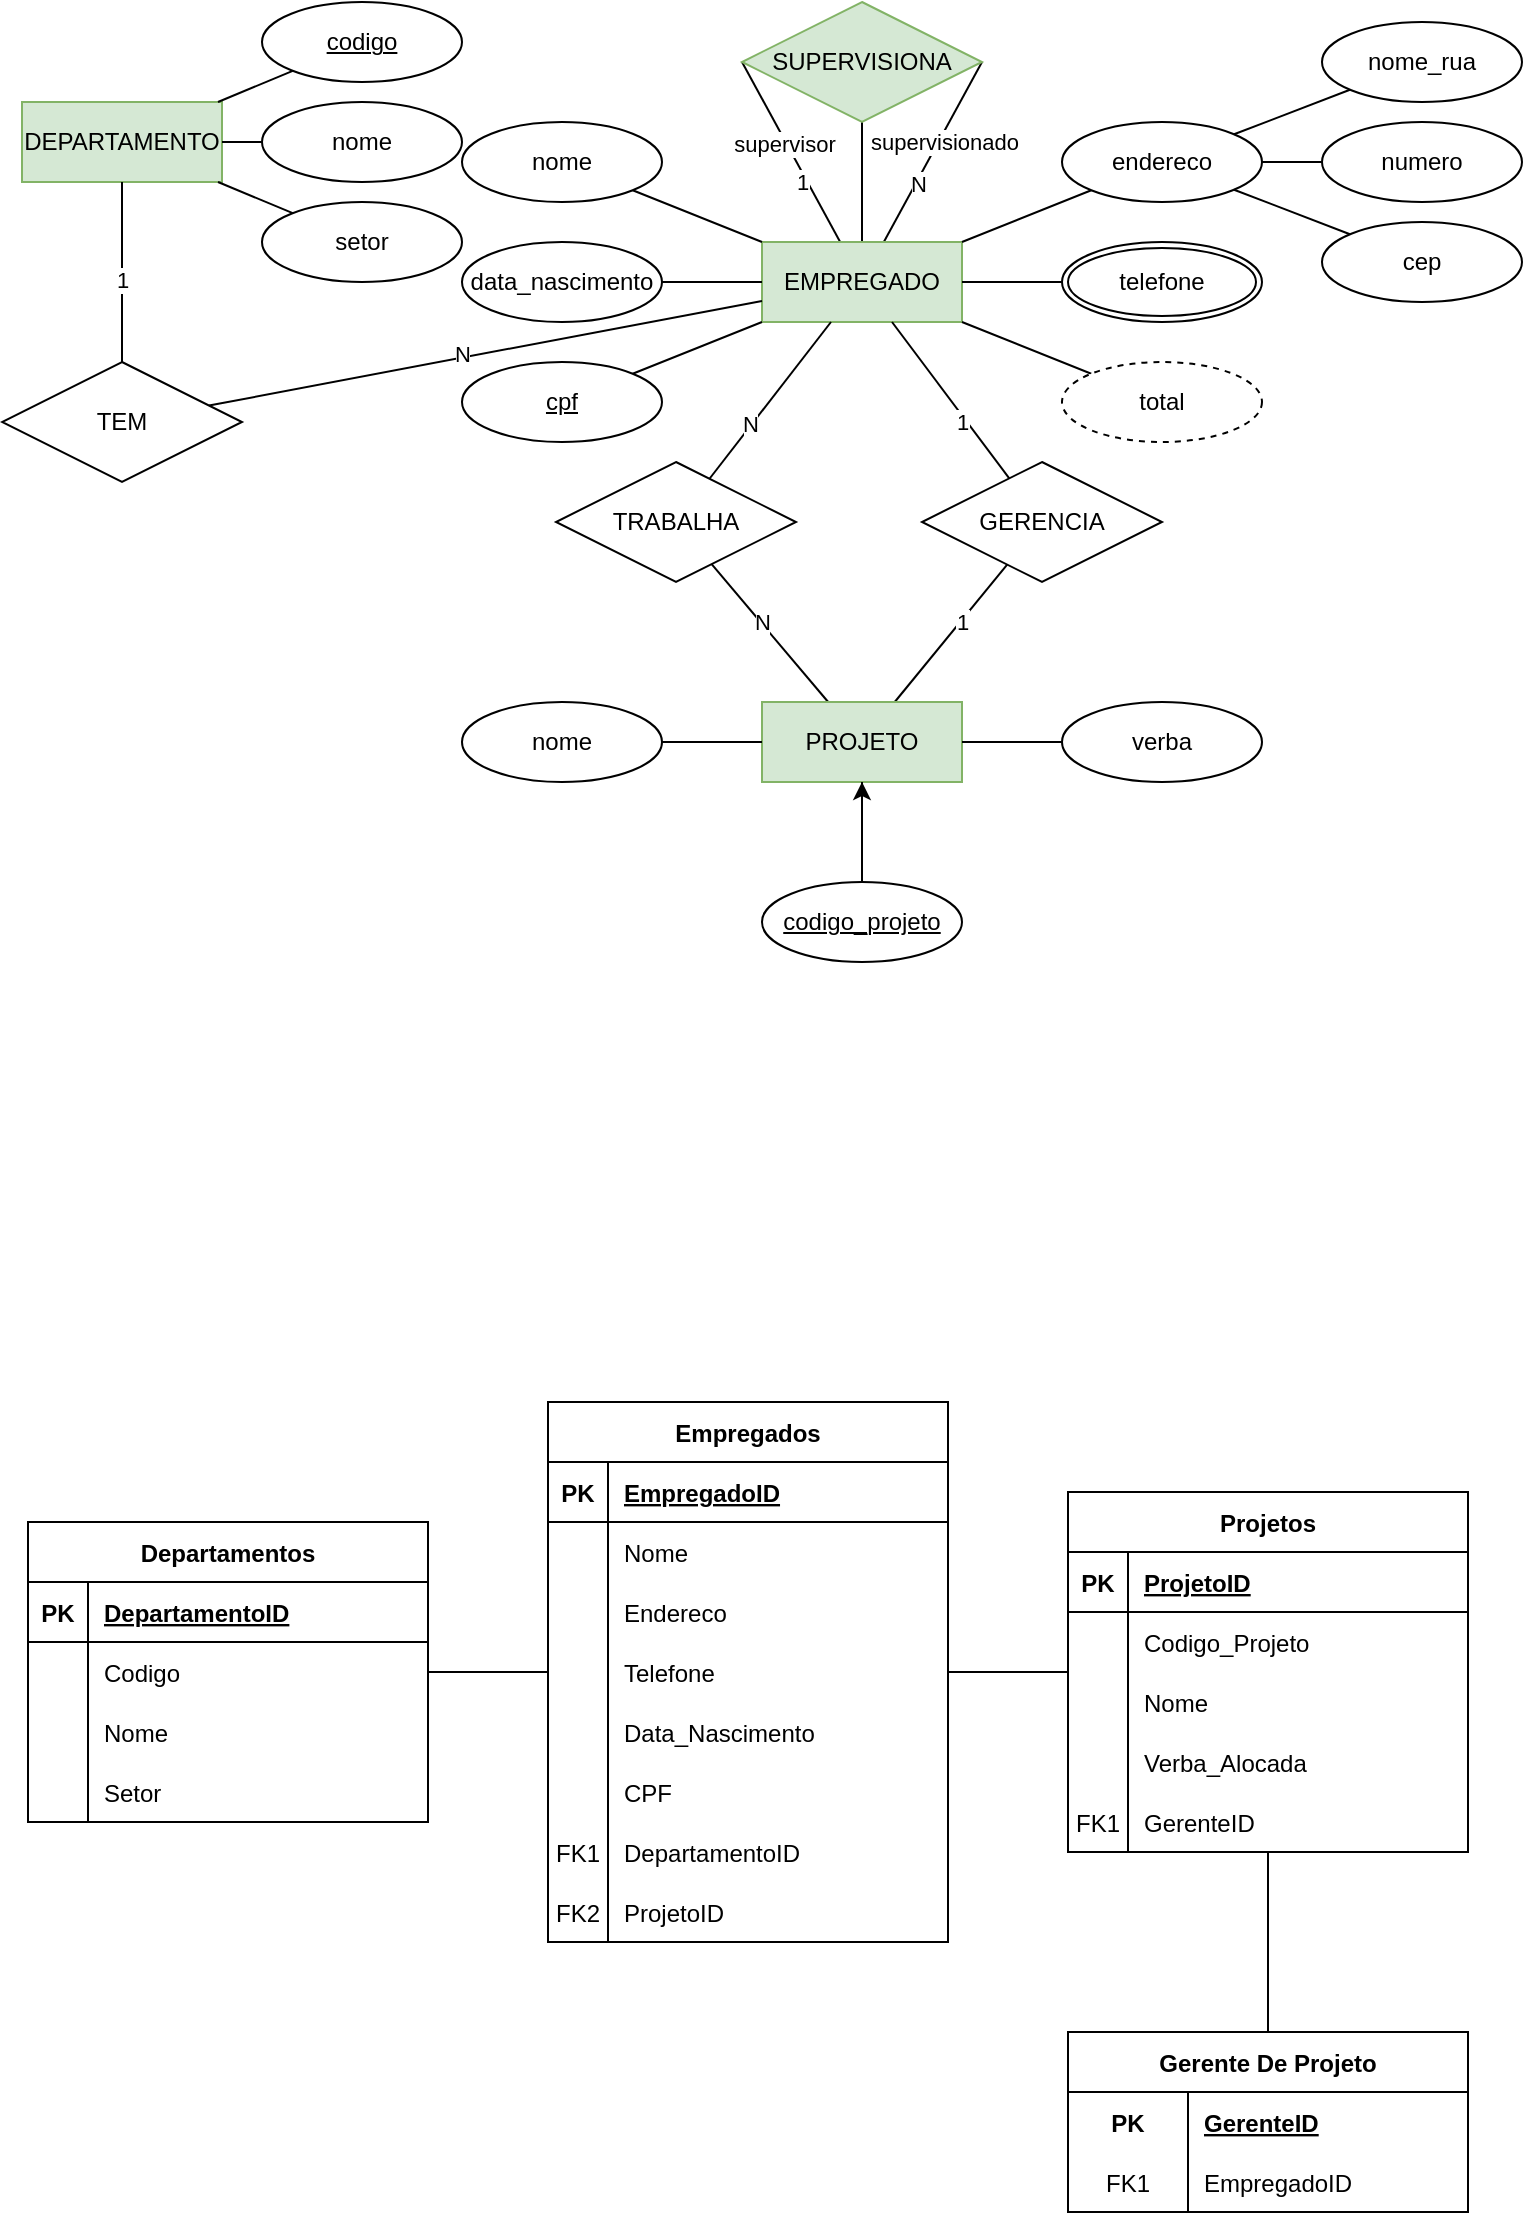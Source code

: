 <mxfile version="20.8.20" type="github">
  <diagram name="Página-1" id="n-FAaKJV36Woej5UMiAB">
    <mxGraphModel dx="2220" dy="758" grid="1" gridSize="10" guides="1" tooltips="1" connect="1" arrows="1" fold="1" page="1" pageScale="1" pageWidth="827" pageHeight="1169" math="0" shadow="0">
      <root>
        <mxCell id="0" />
        <mxCell id="1" parent="0" />
        <mxCell id="2LNgUr5yJm29Q_zIvUYa-1" style="edgeStyle=orthogonalEdgeStyle;rounded=0;orthogonalLoop=1;jettySize=auto;html=1;strokeColor=default;endArrow=none;endFill=0;" parent="1" source="2LNgUr5yJm29Q_zIvUYa-2" target="2LNgUr5yJm29Q_zIvUYa-41" edge="1">
          <mxGeometry relative="1" as="geometry" />
        </mxCell>
        <mxCell id="2LNgUr5yJm29Q_zIvUYa-2" value="Empregados" style="shape=table;startSize=30;container=1;collapsible=1;childLayout=tableLayout;fixedRows=1;rowLines=0;fontStyle=1;align=center;resizeLast=1;" parent="1" vertex="1">
          <mxGeometry x="-520" y="730" width="200" height="270" as="geometry" />
        </mxCell>
        <mxCell id="2LNgUr5yJm29Q_zIvUYa-3" value="" style="shape=tableRow;horizontal=0;startSize=0;swimlaneHead=0;swimlaneBody=0;fillColor=none;collapsible=0;dropTarget=0;points=[[0,0.5],[1,0.5]];portConstraint=eastwest;top=0;left=0;right=0;bottom=1;" parent="2LNgUr5yJm29Q_zIvUYa-2" vertex="1">
          <mxGeometry y="30" width="200" height="30" as="geometry" />
        </mxCell>
        <mxCell id="2LNgUr5yJm29Q_zIvUYa-4" value="PK" style="shape=partialRectangle;connectable=0;fillColor=none;top=0;left=0;bottom=0;right=0;fontStyle=1;overflow=hidden;" parent="2LNgUr5yJm29Q_zIvUYa-3" vertex="1">
          <mxGeometry width="30" height="30" as="geometry">
            <mxRectangle width="30" height="30" as="alternateBounds" />
          </mxGeometry>
        </mxCell>
        <mxCell id="2LNgUr5yJm29Q_zIvUYa-5" value="EmpregadoID" style="shape=partialRectangle;connectable=0;fillColor=none;top=0;left=0;bottom=0;right=0;align=left;spacingLeft=6;fontStyle=5;overflow=hidden;" parent="2LNgUr5yJm29Q_zIvUYa-3" vertex="1">
          <mxGeometry x="30" width="170" height="30" as="geometry">
            <mxRectangle width="170" height="30" as="alternateBounds" />
          </mxGeometry>
        </mxCell>
        <mxCell id="2LNgUr5yJm29Q_zIvUYa-6" value="" style="shape=tableRow;horizontal=0;startSize=0;swimlaneHead=0;swimlaneBody=0;fillColor=none;collapsible=0;dropTarget=0;points=[[0,0.5],[1,0.5]];portConstraint=eastwest;top=0;left=0;right=0;bottom=0;" parent="2LNgUr5yJm29Q_zIvUYa-2" vertex="1">
          <mxGeometry y="60" width="200" height="30" as="geometry" />
        </mxCell>
        <mxCell id="2LNgUr5yJm29Q_zIvUYa-7" value="" style="shape=partialRectangle;connectable=0;fillColor=none;top=0;left=0;bottom=0;right=0;editable=1;overflow=hidden;" parent="2LNgUr5yJm29Q_zIvUYa-6" vertex="1">
          <mxGeometry width="30" height="30" as="geometry">
            <mxRectangle width="30" height="30" as="alternateBounds" />
          </mxGeometry>
        </mxCell>
        <mxCell id="2LNgUr5yJm29Q_zIvUYa-8" value="Nome" style="shape=partialRectangle;connectable=0;fillColor=none;top=0;left=0;bottom=0;right=0;align=left;spacingLeft=6;overflow=hidden;" parent="2LNgUr5yJm29Q_zIvUYa-6" vertex="1">
          <mxGeometry x="30" width="170" height="30" as="geometry">
            <mxRectangle width="170" height="30" as="alternateBounds" />
          </mxGeometry>
        </mxCell>
        <mxCell id="2LNgUr5yJm29Q_zIvUYa-9" value="" style="shape=tableRow;horizontal=0;startSize=0;swimlaneHead=0;swimlaneBody=0;fillColor=none;collapsible=0;dropTarget=0;points=[[0,0.5],[1,0.5]];portConstraint=eastwest;top=0;left=0;right=0;bottom=0;" parent="2LNgUr5yJm29Q_zIvUYa-2" vertex="1">
          <mxGeometry y="90" width="200" height="30" as="geometry" />
        </mxCell>
        <mxCell id="2LNgUr5yJm29Q_zIvUYa-10" value="" style="shape=partialRectangle;connectable=0;fillColor=none;top=0;left=0;bottom=0;right=0;editable=1;overflow=hidden;" parent="2LNgUr5yJm29Q_zIvUYa-9" vertex="1">
          <mxGeometry width="30" height="30" as="geometry">
            <mxRectangle width="30" height="30" as="alternateBounds" />
          </mxGeometry>
        </mxCell>
        <mxCell id="2LNgUr5yJm29Q_zIvUYa-11" value="Endereco" style="shape=partialRectangle;connectable=0;fillColor=none;top=0;left=0;bottom=0;right=0;align=left;spacingLeft=6;overflow=hidden;" parent="2LNgUr5yJm29Q_zIvUYa-9" vertex="1">
          <mxGeometry x="30" width="170" height="30" as="geometry">
            <mxRectangle width="170" height="30" as="alternateBounds" />
          </mxGeometry>
        </mxCell>
        <mxCell id="2LNgUr5yJm29Q_zIvUYa-12" value="" style="shape=tableRow;horizontal=0;startSize=0;swimlaneHead=0;swimlaneBody=0;fillColor=none;collapsible=0;dropTarget=0;points=[[0,0.5],[1,0.5]];portConstraint=eastwest;top=0;left=0;right=0;bottom=0;" parent="2LNgUr5yJm29Q_zIvUYa-2" vertex="1">
          <mxGeometry y="120" width="200" height="30" as="geometry" />
        </mxCell>
        <mxCell id="2LNgUr5yJm29Q_zIvUYa-13" value="" style="shape=partialRectangle;connectable=0;fillColor=none;top=0;left=0;bottom=0;right=0;editable=1;overflow=hidden;" parent="2LNgUr5yJm29Q_zIvUYa-12" vertex="1">
          <mxGeometry width="30" height="30" as="geometry">
            <mxRectangle width="30" height="30" as="alternateBounds" />
          </mxGeometry>
        </mxCell>
        <mxCell id="2LNgUr5yJm29Q_zIvUYa-14" value="Telefone" style="shape=partialRectangle;connectable=0;fillColor=none;top=0;left=0;bottom=0;right=0;align=left;spacingLeft=6;overflow=hidden;" parent="2LNgUr5yJm29Q_zIvUYa-12" vertex="1">
          <mxGeometry x="30" width="170" height="30" as="geometry">
            <mxRectangle width="170" height="30" as="alternateBounds" />
          </mxGeometry>
        </mxCell>
        <mxCell id="2LNgUr5yJm29Q_zIvUYa-15" value="" style="shape=tableRow;horizontal=0;startSize=0;swimlaneHead=0;swimlaneBody=0;fillColor=none;collapsible=0;dropTarget=0;points=[[0,0.5],[1,0.5]];portConstraint=eastwest;top=0;left=0;right=0;bottom=0;" parent="2LNgUr5yJm29Q_zIvUYa-2" vertex="1">
          <mxGeometry y="150" width="200" height="30" as="geometry" />
        </mxCell>
        <mxCell id="2LNgUr5yJm29Q_zIvUYa-16" value="" style="shape=partialRectangle;connectable=0;fillColor=none;top=0;left=0;bottom=0;right=0;editable=1;overflow=hidden;" parent="2LNgUr5yJm29Q_zIvUYa-15" vertex="1">
          <mxGeometry width="30" height="30" as="geometry">
            <mxRectangle width="30" height="30" as="alternateBounds" />
          </mxGeometry>
        </mxCell>
        <mxCell id="2LNgUr5yJm29Q_zIvUYa-17" value="Data_Nascimento" style="shape=partialRectangle;connectable=0;fillColor=none;top=0;left=0;bottom=0;right=0;align=left;spacingLeft=6;overflow=hidden;" parent="2LNgUr5yJm29Q_zIvUYa-15" vertex="1">
          <mxGeometry x="30" width="170" height="30" as="geometry">
            <mxRectangle width="170" height="30" as="alternateBounds" />
          </mxGeometry>
        </mxCell>
        <mxCell id="2LNgUr5yJm29Q_zIvUYa-18" value="" style="shape=tableRow;horizontal=0;startSize=0;swimlaneHead=0;swimlaneBody=0;fillColor=none;collapsible=0;dropTarget=0;points=[[0,0.5],[1,0.5]];portConstraint=eastwest;top=0;left=0;right=0;bottom=0;" parent="2LNgUr5yJm29Q_zIvUYa-2" vertex="1">
          <mxGeometry y="180" width="200" height="30" as="geometry" />
        </mxCell>
        <mxCell id="2LNgUr5yJm29Q_zIvUYa-19" value="" style="shape=partialRectangle;connectable=0;fillColor=none;top=0;left=0;bottom=0;right=0;editable=1;overflow=hidden;" parent="2LNgUr5yJm29Q_zIvUYa-18" vertex="1">
          <mxGeometry width="30" height="30" as="geometry">
            <mxRectangle width="30" height="30" as="alternateBounds" />
          </mxGeometry>
        </mxCell>
        <mxCell id="2LNgUr5yJm29Q_zIvUYa-20" value="CPF" style="shape=partialRectangle;connectable=0;fillColor=none;top=0;left=0;bottom=0;right=0;align=left;spacingLeft=6;overflow=hidden;" parent="2LNgUr5yJm29Q_zIvUYa-18" vertex="1">
          <mxGeometry x="30" width="170" height="30" as="geometry">
            <mxRectangle width="170" height="30" as="alternateBounds" />
          </mxGeometry>
        </mxCell>
        <mxCell id="2LNgUr5yJm29Q_zIvUYa-21" value="" style="shape=tableRow;horizontal=0;startSize=0;swimlaneHead=0;swimlaneBody=0;fillColor=none;collapsible=0;dropTarget=0;points=[[0,0.5],[1,0.5]];portConstraint=eastwest;top=0;left=0;right=0;bottom=0;" parent="2LNgUr5yJm29Q_zIvUYa-2" vertex="1">
          <mxGeometry y="210" width="200" height="30" as="geometry" />
        </mxCell>
        <mxCell id="2LNgUr5yJm29Q_zIvUYa-22" value="FK1" style="shape=partialRectangle;connectable=0;fillColor=none;top=0;left=0;bottom=0;right=0;fontStyle=0;overflow=hidden;" parent="2LNgUr5yJm29Q_zIvUYa-21" vertex="1">
          <mxGeometry width="30" height="30" as="geometry">
            <mxRectangle width="30" height="30" as="alternateBounds" />
          </mxGeometry>
        </mxCell>
        <mxCell id="2LNgUr5yJm29Q_zIvUYa-23" value="DepartamentoID" style="shape=partialRectangle;connectable=0;fillColor=none;top=0;left=0;bottom=0;right=0;align=left;spacingLeft=6;fontStyle=0;overflow=hidden;" parent="2LNgUr5yJm29Q_zIvUYa-21" vertex="1">
          <mxGeometry x="30" width="170" height="30" as="geometry">
            <mxRectangle width="170" height="30" as="alternateBounds" />
          </mxGeometry>
        </mxCell>
        <mxCell id="2LNgUr5yJm29Q_zIvUYa-24" value="" style="shape=tableRow;horizontal=0;startSize=0;swimlaneHead=0;swimlaneBody=0;fillColor=none;collapsible=0;dropTarget=0;points=[[0,0.5],[1,0.5]];portConstraint=eastwest;top=0;left=0;right=0;bottom=0;" parent="2LNgUr5yJm29Q_zIvUYa-2" vertex="1">
          <mxGeometry y="240" width="200" height="30" as="geometry" />
        </mxCell>
        <mxCell id="2LNgUr5yJm29Q_zIvUYa-25" value="FK2" style="shape=partialRectangle;connectable=0;fillColor=none;top=0;left=0;bottom=0;right=0;fontStyle=0;overflow=hidden;" parent="2LNgUr5yJm29Q_zIvUYa-24" vertex="1">
          <mxGeometry width="30" height="30" as="geometry">
            <mxRectangle width="30" height="30" as="alternateBounds" />
          </mxGeometry>
        </mxCell>
        <mxCell id="2LNgUr5yJm29Q_zIvUYa-26" value="ProjetoID" style="shape=partialRectangle;connectable=0;fillColor=none;top=0;left=0;bottom=0;right=0;align=left;spacingLeft=6;fontStyle=0;overflow=hidden;" parent="2LNgUr5yJm29Q_zIvUYa-24" vertex="1">
          <mxGeometry x="30" width="170" height="30" as="geometry">
            <mxRectangle width="170" height="30" as="alternateBounds" />
          </mxGeometry>
        </mxCell>
        <mxCell id="2LNgUr5yJm29Q_zIvUYa-27" style="edgeStyle=orthogonalEdgeStyle;rounded=0;orthogonalLoop=1;jettySize=auto;html=1;strokeColor=default;endArrow=none;endFill=0;" parent="1" source="2LNgUr5yJm29Q_zIvUYa-28" target="2LNgUr5yJm29Q_zIvUYa-2" edge="1">
          <mxGeometry relative="1" as="geometry" />
        </mxCell>
        <mxCell id="2LNgUr5yJm29Q_zIvUYa-28" value="Departamentos" style="shape=table;startSize=30;container=1;collapsible=1;childLayout=tableLayout;fixedRows=1;rowLines=0;fontStyle=1;align=center;resizeLast=1;" parent="1" vertex="1">
          <mxGeometry x="-780" y="790" width="200" height="150" as="geometry" />
        </mxCell>
        <mxCell id="2LNgUr5yJm29Q_zIvUYa-29" value="" style="shape=tableRow;horizontal=0;startSize=0;swimlaneHead=0;swimlaneBody=0;fillColor=none;collapsible=0;dropTarget=0;points=[[0,0.5],[1,0.5]];portConstraint=eastwest;top=0;left=0;right=0;bottom=1;" parent="2LNgUr5yJm29Q_zIvUYa-28" vertex="1">
          <mxGeometry y="30" width="200" height="30" as="geometry" />
        </mxCell>
        <mxCell id="2LNgUr5yJm29Q_zIvUYa-30" value="PK" style="shape=partialRectangle;connectable=0;fillColor=none;top=0;left=0;bottom=0;right=0;fontStyle=1;overflow=hidden;" parent="2LNgUr5yJm29Q_zIvUYa-29" vertex="1">
          <mxGeometry width="30" height="30" as="geometry">
            <mxRectangle width="30" height="30" as="alternateBounds" />
          </mxGeometry>
        </mxCell>
        <mxCell id="2LNgUr5yJm29Q_zIvUYa-31" value="DepartamentoID" style="shape=partialRectangle;connectable=0;fillColor=none;top=0;left=0;bottom=0;right=0;align=left;spacingLeft=6;fontStyle=5;overflow=hidden;" parent="2LNgUr5yJm29Q_zIvUYa-29" vertex="1">
          <mxGeometry x="30" width="170" height="30" as="geometry">
            <mxRectangle width="170" height="30" as="alternateBounds" />
          </mxGeometry>
        </mxCell>
        <mxCell id="2LNgUr5yJm29Q_zIvUYa-32" value="" style="shape=tableRow;horizontal=0;startSize=0;swimlaneHead=0;swimlaneBody=0;fillColor=none;collapsible=0;dropTarget=0;points=[[0,0.5],[1,0.5]];portConstraint=eastwest;top=0;left=0;right=0;bottom=0;" parent="2LNgUr5yJm29Q_zIvUYa-28" vertex="1">
          <mxGeometry y="60" width="200" height="30" as="geometry" />
        </mxCell>
        <mxCell id="2LNgUr5yJm29Q_zIvUYa-33" value="" style="shape=partialRectangle;connectable=0;fillColor=none;top=0;left=0;bottom=0;right=0;editable=1;overflow=hidden;" parent="2LNgUr5yJm29Q_zIvUYa-32" vertex="1">
          <mxGeometry width="30" height="30" as="geometry">
            <mxRectangle width="30" height="30" as="alternateBounds" />
          </mxGeometry>
        </mxCell>
        <mxCell id="2LNgUr5yJm29Q_zIvUYa-34" value="Codigo" style="shape=partialRectangle;connectable=0;fillColor=none;top=0;left=0;bottom=0;right=0;align=left;spacingLeft=6;overflow=hidden;" parent="2LNgUr5yJm29Q_zIvUYa-32" vertex="1">
          <mxGeometry x="30" width="170" height="30" as="geometry">
            <mxRectangle width="170" height="30" as="alternateBounds" />
          </mxGeometry>
        </mxCell>
        <mxCell id="2LNgUr5yJm29Q_zIvUYa-35" value="" style="shape=tableRow;horizontal=0;startSize=0;swimlaneHead=0;swimlaneBody=0;fillColor=none;collapsible=0;dropTarget=0;points=[[0,0.5],[1,0.5]];portConstraint=eastwest;top=0;left=0;right=0;bottom=0;" parent="2LNgUr5yJm29Q_zIvUYa-28" vertex="1">
          <mxGeometry y="90" width="200" height="30" as="geometry" />
        </mxCell>
        <mxCell id="2LNgUr5yJm29Q_zIvUYa-36" value="" style="shape=partialRectangle;connectable=0;fillColor=none;top=0;left=0;bottom=0;right=0;editable=1;overflow=hidden;" parent="2LNgUr5yJm29Q_zIvUYa-35" vertex="1">
          <mxGeometry width="30" height="30" as="geometry">
            <mxRectangle width="30" height="30" as="alternateBounds" />
          </mxGeometry>
        </mxCell>
        <mxCell id="2LNgUr5yJm29Q_zIvUYa-37" value="Nome" style="shape=partialRectangle;connectable=0;fillColor=none;top=0;left=0;bottom=0;right=0;align=left;spacingLeft=6;overflow=hidden;" parent="2LNgUr5yJm29Q_zIvUYa-35" vertex="1">
          <mxGeometry x="30" width="170" height="30" as="geometry">
            <mxRectangle width="170" height="30" as="alternateBounds" />
          </mxGeometry>
        </mxCell>
        <mxCell id="2LNgUr5yJm29Q_zIvUYa-38" value="" style="shape=tableRow;horizontal=0;startSize=0;swimlaneHead=0;swimlaneBody=0;fillColor=none;collapsible=0;dropTarget=0;points=[[0,0.5],[1,0.5]];portConstraint=eastwest;top=0;left=0;right=0;bottom=0;" parent="2LNgUr5yJm29Q_zIvUYa-28" vertex="1">
          <mxGeometry y="120" width="200" height="30" as="geometry" />
        </mxCell>
        <mxCell id="2LNgUr5yJm29Q_zIvUYa-39" value="" style="shape=partialRectangle;connectable=0;fillColor=none;top=0;left=0;bottom=0;right=0;editable=1;overflow=hidden;" parent="2LNgUr5yJm29Q_zIvUYa-38" vertex="1">
          <mxGeometry width="30" height="30" as="geometry">
            <mxRectangle width="30" height="30" as="alternateBounds" />
          </mxGeometry>
        </mxCell>
        <mxCell id="2LNgUr5yJm29Q_zIvUYa-40" value="Setor" style="shape=partialRectangle;connectable=0;fillColor=none;top=0;left=0;bottom=0;right=0;align=left;spacingLeft=6;overflow=hidden;" parent="2LNgUr5yJm29Q_zIvUYa-38" vertex="1">
          <mxGeometry x="30" width="170" height="30" as="geometry">
            <mxRectangle width="170" height="30" as="alternateBounds" />
          </mxGeometry>
        </mxCell>
        <mxCell id="2LNgUr5yJm29Q_zIvUYa-41" value="Projetos" style="shape=table;startSize=30;container=1;collapsible=1;childLayout=tableLayout;fixedRows=1;rowLines=0;fontStyle=1;align=center;resizeLast=1;" parent="1" vertex="1">
          <mxGeometry x="-260" y="775" width="200" height="180" as="geometry" />
        </mxCell>
        <mxCell id="2LNgUr5yJm29Q_zIvUYa-42" value="" style="shape=tableRow;horizontal=0;startSize=0;swimlaneHead=0;swimlaneBody=0;fillColor=none;collapsible=0;dropTarget=0;points=[[0,0.5],[1,0.5]];portConstraint=eastwest;top=0;left=0;right=0;bottom=1;" parent="2LNgUr5yJm29Q_zIvUYa-41" vertex="1">
          <mxGeometry y="30" width="200" height="30" as="geometry" />
        </mxCell>
        <mxCell id="2LNgUr5yJm29Q_zIvUYa-43" value="PK" style="shape=partialRectangle;connectable=0;fillColor=none;top=0;left=0;bottom=0;right=0;fontStyle=1;overflow=hidden;" parent="2LNgUr5yJm29Q_zIvUYa-42" vertex="1">
          <mxGeometry width="30" height="30" as="geometry">
            <mxRectangle width="30" height="30" as="alternateBounds" />
          </mxGeometry>
        </mxCell>
        <mxCell id="2LNgUr5yJm29Q_zIvUYa-44" value="ProjetoID" style="shape=partialRectangle;connectable=0;fillColor=none;top=0;left=0;bottom=0;right=0;align=left;spacingLeft=6;fontStyle=5;overflow=hidden;" parent="2LNgUr5yJm29Q_zIvUYa-42" vertex="1">
          <mxGeometry x="30" width="170" height="30" as="geometry">
            <mxRectangle width="170" height="30" as="alternateBounds" />
          </mxGeometry>
        </mxCell>
        <mxCell id="2LNgUr5yJm29Q_zIvUYa-45" value="" style="shape=tableRow;horizontal=0;startSize=0;swimlaneHead=0;swimlaneBody=0;fillColor=none;collapsible=0;dropTarget=0;points=[[0,0.5],[1,0.5]];portConstraint=eastwest;top=0;left=0;right=0;bottom=0;" parent="2LNgUr5yJm29Q_zIvUYa-41" vertex="1">
          <mxGeometry y="60" width="200" height="30" as="geometry" />
        </mxCell>
        <mxCell id="2LNgUr5yJm29Q_zIvUYa-46" value="" style="shape=partialRectangle;connectable=0;fillColor=none;top=0;left=0;bottom=0;right=0;editable=1;overflow=hidden;" parent="2LNgUr5yJm29Q_zIvUYa-45" vertex="1">
          <mxGeometry width="30" height="30" as="geometry">
            <mxRectangle width="30" height="30" as="alternateBounds" />
          </mxGeometry>
        </mxCell>
        <mxCell id="2LNgUr5yJm29Q_zIvUYa-47" value="Codigo_Projeto" style="shape=partialRectangle;connectable=0;fillColor=none;top=0;left=0;bottom=0;right=0;align=left;spacingLeft=6;overflow=hidden;" parent="2LNgUr5yJm29Q_zIvUYa-45" vertex="1">
          <mxGeometry x="30" width="170" height="30" as="geometry">
            <mxRectangle width="170" height="30" as="alternateBounds" />
          </mxGeometry>
        </mxCell>
        <mxCell id="2LNgUr5yJm29Q_zIvUYa-48" value="" style="shape=tableRow;horizontal=0;startSize=0;swimlaneHead=0;swimlaneBody=0;fillColor=none;collapsible=0;dropTarget=0;points=[[0,0.5],[1,0.5]];portConstraint=eastwest;top=0;left=0;right=0;bottom=0;" parent="2LNgUr5yJm29Q_zIvUYa-41" vertex="1">
          <mxGeometry y="90" width="200" height="30" as="geometry" />
        </mxCell>
        <mxCell id="2LNgUr5yJm29Q_zIvUYa-49" value="" style="shape=partialRectangle;connectable=0;fillColor=none;top=0;left=0;bottom=0;right=0;editable=1;overflow=hidden;" parent="2LNgUr5yJm29Q_zIvUYa-48" vertex="1">
          <mxGeometry width="30" height="30" as="geometry">
            <mxRectangle width="30" height="30" as="alternateBounds" />
          </mxGeometry>
        </mxCell>
        <mxCell id="2LNgUr5yJm29Q_zIvUYa-50" value="Nome" style="shape=partialRectangle;connectable=0;fillColor=none;top=0;left=0;bottom=0;right=0;align=left;spacingLeft=6;overflow=hidden;" parent="2LNgUr5yJm29Q_zIvUYa-48" vertex="1">
          <mxGeometry x="30" width="170" height="30" as="geometry">
            <mxRectangle width="170" height="30" as="alternateBounds" />
          </mxGeometry>
        </mxCell>
        <mxCell id="2LNgUr5yJm29Q_zIvUYa-51" value="" style="shape=tableRow;horizontal=0;startSize=0;swimlaneHead=0;swimlaneBody=0;fillColor=none;collapsible=0;dropTarget=0;points=[[0,0.5],[1,0.5]];portConstraint=eastwest;top=0;left=0;right=0;bottom=0;" parent="2LNgUr5yJm29Q_zIvUYa-41" vertex="1">
          <mxGeometry y="120" width="200" height="30" as="geometry" />
        </mxCell>
        <mxCell id="2LNgUr5yJm29Q_zIvUYa-52" value="" style="shape=partialRectangle;connectable=0;fillColor=none;top=0;left=0;bottom=0;right=0;editable=1;overflow=hidden;" parent="2LNgUr5yJm29Q_zIvUYa-51" vertex="1">
          <mxGeometry width="30" height="30" as="geometry">
            <mxRectangle width="30" height="30" as="alternateBounds" />
          </mxGeometry>
        </mxCell>
        <mxCell id="2LNgUr5yJm29Q_zIvUYa-53" value="Verba_Alocada" style="shape=partialRectangle;connectable=0;fillColor=none;top=0;left=0;bottom=0;right=0;align=left;spacingLeft=6;overflow=hidden;" parent="2LNgUr5yJm29Q_zIvUYa-51" vertex="1">
          <mxGeometry x="30" width="170" height="30" as="geometry">
            <mxRectangle width="170" height="30" as="alternateBounds" />
          </mxGeometry>
        </mxCell>
        <mxCell id="2LNgUr5yJm29Q_zIvUYa-54" value="" style="shape=tableRow;horizontal=0;startSize=0;swimlaneHead=0;swimlaneBody=0;fillColor=none;collapsible=0;dropTarget=0;points=[[0,0.5],[1,0.5]];portConstraint=eastwest;top=0;left=0;right=0;bottom=0;" parent="2LNgUr5yJm29Q_zIvUYa-41" vertex="1">
          <mxGeometry y="150" width="200" height="30" as="geometry" />
        </mxCell>
        <mxCell id="2LNgUr5yJm29Q_zIvUYa-55" value="FK1" style="shape=partialRectangle;connectable=0;fillColor=none;top=0;left=0;bottom=0;right=0;fontStyle=0;overflow=hidden;" parent="2LNgUr5yJm29Q_zIvUYa-54" vertex="1">
          <mxGeometry width="30" height="30" as="geometry">
            <mxRectangle width="30" height="30" as="alternateBounds" />
          </mxGeometry>
        </mxCell>
        <mxCell id="2LNgUr5yJm29Q_zIvUYa-56" value="GerenteID" style="shape=partialRectangle;connectable=0;fillColor=none;top=0;left=0;bottom=0;right=0;align=left;spacingLeft=6;fontStyle=0;overflow=hidden;" parent="2LNgUr5yJm29Q_zIvUYa-54" vertex="1">
          <mxGeometry x="30" width="170" height="30" as="geometry">
            <mxRectangle width="170" height="30" as="alternateBounds" />
          </mxGeometry>
        </mxCell>
        <mxCell id="2LNgUr5yJm29Q_zIvUYa-57" style="edgeStyle=orthogonalEdgeStyle;rounded=0;orthogonalLoop=1;jettySize=auto;html=1;strokeColor=default;endArrow=none;endFill=0;" parent="1" source="2LNgUr5yJm29Q_zIvUYa-58" target="2LNgUr5yJm29Q_zIvUYa-41" edge="1">
          <mxGeometry relative="1" as="geometry" />
        </mxCell>
        <mxCell id="2LNgUr5yJm29Q_zIvUYa-58" value="Gerente De Projeto" style="shape=table;startSize=30;container=1;collapsible=1;childLayout=tableLayout;fixedRows=1;rowLines=0;fontStyle=1;align=center;resizeLast=1;" parent="1" vertex="1">
          <mxGeometry x="-260" y="1045" width="200" height="90" as="geometry" />
        </mxCell>
        <mxCell id="2LNgUr5yJm29Q_zIvUYa-59" value="" style="shape=tableRow;horizontal=0;startSize=0;swimlaneHead=0;swimlaneBody=0;fillColor=none;collapsible=0;dropTarget=0;points=[[0,0.5],[1,0.5]];portConstraint=eastwest;top=0;left=0;right=0;bottom=0;" parent="2LNgUr5yJm29Q_zIvUYa-58" vertex="1">
          <mxGeometry y="30" width="200" height="30" as="geometry" />
        </mxCell>
        <mxCell id="2LNgUr5yJm29Q_zIvUYa-60" value="PK" style="shape=partialRectangle;connectable=0;fillColor=none;top=0;left=0;bottom=0;right=0;fontStyle=1;overflow=hidden;" parent="2LNgUr5yJm29Q_zIvUYa-59" vertex="1">
          <mxGeometry width="60" height="30" as="geometry">
            <mxRectangle width="60" height="30" as="alternateBounds" />
          </mxGeometry>
        </mxCell>
        <mxCell id="2LNgUr5yJm29Q_zIvUYa-61" value="GerenteID" style="shape=partialRectangle;connectable=0;fillColor=none;top=0;left=0;bottom=0;right=0;align=left;spacingLeft=6;fontStyle=5;overflow=hidden;" parent="2LNgUr5yJm29Q_zIvUYa-59" vertex="1">
          <mxGeometry x="60" width="140" height="30" as="geometry">
            <mxRectangle width="140" height="30" as="alternateBounds" />
          </mxGeometry>
        </mxCell>
        <mxCell id="2LNgUr5yJm29Q_zIvUYa-62" value="" style="shape=tableRow;horizontal=0;startSize=0;swimlaneHead=0;swimlaneBody=0;fillColor=none;collapsible=0;dropTarget=0;points=[[0,0.5],[1,0.5]];portConstraint=eastwest;top=0;left=0;right=0;bottom=0;" parent="2LNgUr5yJm29Q_zIvUYa-58" vertex="1">
          <mxGeometry y="60" width="200" height="30" as="geometry" />
        </mxCell>
        <mxCell id="2LNgUr5yJm29Q_zIvUYa-63" value="FK1" style="shape=partialRectangle;connectable=0;fillColor=none;top=0;left=0;bottom=0;right=0;fontStyle=0;overflow=hidden;" parent="2LNgUr5yJm29Q_zIvUYa-62" vertex="1">
          <mxGeometry width="60" height="30" as="geometry">
            <mxRectangle width="60" height="30" as="alternateBounds" />
          </mxGeometry>
        </mxCell>
        <mxCell id="2LNgUr5yJm29Q_zIvUYa-64" value="EmpregadoID" style="shape=partialRectangle;connectable=0;fillColor=none;top=0;left=0;bottom=0;right=0;align=left;spacingLeft=6;fontStyle=0;overflow=hidden;" parent="2LNgUr5yJm29Q_zIvUYa-62" vertex="1">
          <mxGeometry x="60" width="140" height="30" as="geometry">
            <mxRectangle width="140" height="30" as="alternateBounds" />
          </mxGeometry>
        </mxCell>
        <mxCell id="2LNgUr5yJm29Q_zIvUYa-65" value="DEPARTAMENTO" style="whiteSpace=wrap;html=1;align=center;fillColor=#d5e8d4;strokeColor=#82b366;" parent="1" vertex="1">
          <mxGeometry x="-783" y="80" width="100" height="40" as="geometry" />
        </mxCell>
        <mxCell id="2LNgUr5yJm29Q_zIvUYa-66" style="edgeStyle=none;rounded=0;orthogonalLoop=1;jettySize=auto;html=1;strokeColor=default;endArrow=none;endFill=0;" parent="1" source="2LNgUr5yJm29Q_zIvUYa-67" target="2LNgUr5yJm29Q_zIvUYa-65" edge="1">
          <mxGeometry relative="1" as="geometry" />
        </mxCell>
        <mxCell id="2LNgUr5yJm29Q_zIvUYa-67" value="codigo" style="ellipse;whiteSpace=wrap;html=1;align=center;fontStyle=4;" parent="1" vertex="1">
          <mxGeometry x="-663" y="30" width="100" height="40" as="geometry" />
        </mxCell>
        <mxCell id="2LNgUr5yJm29Q_zIvUYa-68" style="edgeStyle=none;rounded=0;orthogonalLoop=1;jettySize=auto;html=1;strokeColor=default;endArrow=none;endFill=0;" parent="1" source="2LNgUr5yJm29Q_zIvUYa-69" target="2LNgUr5yJm29Q_zIvUYa-65" edge="1">
          <mxGeometry relative="1" as="geometry" />
        </mxCell>
        <mxCell id="2LNgUr5yJm29Q_zIvUYa-69" value="setor" style="ellipse;whiteSpace=wrap;html=1;align=center;" parent="1" vertex="1">
          <mxGeometry x="-663" y="130" width="100" height="40" as="geometry" />
        </mxCell>
        <mxCell id="2LNgUr5yJm29Q_zIvUYa-70" style="edgeStyle=none;rounded=0;orthogonalLoop=1;jettySize=auto;html=1;strokeColor=default;endArrow=none;endFill=0;" parent="1" source="2LNgUr5yJm29Q_zIvUYa-71" target="2LNgUr5yJm29Q_zIvUYa-65" edge="1">
          <mxGeometry relative="1" as="geometry" />
        </mxCell>
        <mxCell id="2LNgUr5yJm29Q_zIvUYa-71" value="nome" style="ellipse;whiteSpace=wrap;html=1;align=center;" parent="1" vertex="1">
          <mxGeometry x="-663" y="80" width="100" height="40" as="geometry" />
        </mxCell>
        <mxCell id="2LNgUr5yJm29Q_zIvUYa-72" style="orthogonalLoop=1;jettySize=auto;html=1;entryX=1;entryY=0.5;entryDx=0;entryDy=0;strokeColor=default;endArrow=none;endFill=0;rounded=0;" parent="1" source="2LNgUr5yJm29Q_zIvUYa-79" target="2LNgUr5yJm29Q_zIvUYa-120" edge="1">
          <mxGeometry relative="1" as="geometry" />
        </mxCell>
        <mxCell id="2LNgUr5yJm29Q_zIvUYa-73" value="N" style="edgeLabel;html=1;align=center;verticalAlign=middle;resizable=0;points=[];" parent="2LNgUr5yJm29Q_zIvUYa-72" vertex="1" connectable="0">
          <mxGeometry x="-0.348" y="-1" relative="1" as="geometry">
            <mxPoint as="offset" />
          </mxGeometry>
        </mxCell>
        <mxCell id="2LNgUr5yJm29Q_zIvUYa-74" value="supervisionado&lt;br&gt;" style="edgeLabel;html=1;align=center;verticalAlign=middle;resizable=0;points=[];" parent="2LNgUr5yJm29Q_zIvUYa-72" vertex="1" connectable="0">
          <mxGeometry x="0.137" y="-2" relative="1" as="geometry">
            <mxPoint as="offset" />
          </mxGeometry>
        </mxCell>
        <mxCell id="2LNgUr5yJm29Q_zIvUYa-75" style="rounded=0;orthogonalLoop=1;jettySize=auto;html=1;entryX=0;entryY=0.5;entryDx=0;entryDy=0;strokeColor=default;endArrow=none;endFill=0;" parent="1" source="2LNgUr5yJm29Q_zIvUYa-79" target="2LNgUr5yJm29Q_zIvUYa-120" edge="1">
          <mxGeometry relative="1" as="geometry" />
        </mxCell>
        <mxCell id="2LNgUr5yJm29Q_zIvUYa-76" value="1" style="edgeLabel;html=1;align=center;verticalAlign=middle;resizable=0;points=[];" parent="2LNgUr5yJm29Q_zIvUYa-75" vertex="1" connectable="0">
          <mxGeometry x="0.135" y="-1" relative="1" as="geometry">
            <mxPoint x="8" y="21" as="offset" />
          </mxGeometry>
        </mxCell>
        <mxCell id="2LNgUr5yJm29Q_zIvUYa-77" value="supervisor" style="edgeLabel;html=1;align=center;verticalAlign=middle;resizable=0;points=[];" parent="2LNgUr5yJm29Q_zIvUYa-75" vertex="1" connectable="0">
          <mxGeometry x="0.333" y="1" relative="1" as="geometry">
            <mxPoint x="5" y="10" as="offset" />
          </mxGeometry>
        </mxCell>
        <mxCell id="2LNgUr5yJm29Q_zIvUYa-78" style="rounded=0;orthogonalLoop=1;jettySize=auto;html=1;strokeColor=default;endArrow=none;endFill=0;" parent="1" source="2LNgUr5yJm29Q_zIvUYa-79" target="2LNgUr5yJm29Q_zIvUYa-120" edge="1">
          <mxGeometry relative="1" as="geometry" />
        </mxCell>
        <mxCell id="2LNgUr5yJm29Q_zIvUYa-79" value="EMPREGADO" style="whiteSpace=wrap;html=1;align=center;fillColor=#d5e8d4;strokeColor=#82b366;" parent="1" vertex="1">
          <mxGeometry x="-413" y="150" width="100" height="40" as="geometry" />
        </mxCell>
        <mxCell id="2LNgUr5yJm29Q_zIvUYa-80" style="rounded=0;orthogonalLoop=1;jettySize=auto;html=1;strokeColor=default;endArrow=none;endFill=0;" parent="1" source="2LNgUr5yJm29Q_zIvUYa-81" target="2LNgUr5yJm29Q_zIvUYa-79" edge="1">
          <mxGeometry relative="1" as="geometry" />
        </mxCell>
        <mxCell id="2LNgUr5yJm29Q_zIvUYa-81" value="nome" style="ellipse;whiteSpace=wrap;html=1;align=center;" parent="1" vertex="1">
          <mxGeometry x="-563" y="90" width="100" height="40" as="geometry" />
        </mxCell>
        <mxCell id="2LNgUr5yJm29Q_zIvUYa-82" style="rounded=0;orthogonalLoop=1;jettySize=auto;html=1;strokeColor=default;endArrow=none;endFill=0;" parent="1" source="2LNgUr5yJm29Q_zIvUYa-83" target="2LNgUr5yJm29Q_zIvUYa-79" edge="1">
          <mxGeometry relative="1" as="geometry" />
        </mxCell>
        <mxCell id="2LNgUr5yJm29Q_zIvUYa-83" value="endereco" style="ellipse;whiteSpace=wrap;html=1;align=center;" parent="1" vertex="1">
          <mxGeometry x="-263" y="90" width="100" height="40" as="geometry" />
        </mxCell>
        <mxCell id="2LNgUr5yJm29Q_zIvUYa-84" style="rounded=0;orthogonalLoop=1;jettySize=auto;html=1;strokeColor=default;endArrow=none;endFill=0;" parent="1" source="2LNgUr5yJm29Q_zIvUYa-85" target="2LNgUr5yJm29Q_zIvUYa-79" edge="1">
          <mxGeometry relative="1" as="geometry" />
        </mxCell>
        <mxCell id="2LNgUr5yJm29Q_zIvUYa-85" value="cpf" style="ellipse;whiteSpace=wrap;html=1;align=center;fontStyle=4;" parent="1" vertex="1">
          <mxGeometry x="-563" y="210" width="100" height="40" as="geometry" />
        </mxCell>
        <mxCell id="2LNgUr5yJm29Q_zIvUYa-86" style="rounded=0;orthogonalLoop=1;jettySize=auto;html=1;strokeColor=default;endArrow=none;endFill=0;" parent="1" source="2LNgUr5yJm29Q_zIvUYa-87" target="2LNgUr5yJm29Q_zIvUYa-79" edge="1">
          <mxGeometry relative="1" as="geometry" />
        </mxCell>
        <mxCell id="2LNgUr5yJm29Q_zIvUYa-87" value="data_nascimento" style="ellipse;whiteSpace=wrap;html=1;align=center;" parent="1" vertex="1">
          <mxGeometry x="-563" y="150" width="100" height="40" as="geometry" />
        </mxCell>
        <mxCell id="2LNgUr5yJm29Q_zIvUYa-88" style="rounded=0;orthogonalLoop=1;jettySize=auto;html=1;strokeColor=default;endArrow=none;endFill=0;" parent="1" source="2LNgUr5yJm29Q_zIvUYa-92" target="2LNgUr5yJm29Q_zIvUYa-111" edge="1">
          <mxGeometry relative="1" as="geometry" />
        </mxCell>
        <mxCell id="2LNgUr5yJm29Q_zIvUYa-89" value="N" style="edgeLabel;html=1;align=center;verticalAlign=middle;resizable=0;points=[];" parent="2LNgUr5yJm29Q_zIvUYa-88" vertex="1" connectable="0">
          <mxGeometry x="0.239" y="-1" relative="1" as="geometry">
            <mxPoint x="2" y="3" as="offset" />
          </mxGeometry>
        </mxCell>
        <mxCell id="2LNgUr5yJm29Q_zIvUYa-90" style="rounded=0;orthogonalLoop=1;jettySize=auto;html=1;strokeColor=default;endArrow=none;endFill=0;" parent="1" source="2LNgUr5yJm29Q_zIvUYa-92" target="2LNgUr5yJm29Q_zIvUYa-114" edge="1">
          <mxGeometry relative="1" as="geometry" />
        </mxCell>
        <mxCell id="2LNgUr5yJm29Q_zIvUYa-91" value="1" style="edgeLabel;html=1;align=center;verticalAlign=middle;resizable=0;points=[];" parent="2LNgUr5yJm29Q_zIvUYa-90" vertex="1" connectable="0">
          <mxGeometry x="0.07" y="-2" relative="1" as="geometry">
            <mxPoint x="2" y="-5" as="offset" />
          </mxGeometry>
        </mxCell>
        <mxCell id="2LNgUr5yJm29Q_zIvUYa-92" value="PROJETO" style="whiteSpace=wrap;html=1;align=center;fillColor=#d5e8d4;strokeColor=#82b366;" parent="1" vertex="1">
          <mxGeometry x="-413" y="380" width="100" height="40" as="geometry" />
        </mxCell>
        <mxCell id="2LNgUr5yJm29Q_zIvUYa-93" style="rounded=0;orthogonalLoop=1;jettySize=auto;html=1;strokeColor=default;endArrow=none;endFill=0;" parent="1" source="2LNgUr5yJm29Q_zIvUYa-94" target="2LNgUr5yJm29Q_zIvUYa-92" edge="1">
          <mxGeometry relative="1" as="geometry" />
        </mxCell>
        <mxCell id="2LNgUr5yJm29Q_zIvUYa-94" value="verba" style="ellipse;whiteSpace=wrap;html=1;align=center;" parent="1" vertex="1">
          <mxGeometry x="-263" y="380" width="100" height="40" as="geometry" />
        </mxCell>
        <mxCell id="2LNgUr5yJm29Q_zIvUYa-95" style="rounded=0;orthogonalLoop=1;jettySize=auto;html=1;strokeColor=default;endArrow=none;endFill=0;" parent="1" target="2LNgUr5yJm29Q_zIvUYa-92" edge="1">
          <mxGeometry relative="1" as="geometry">
            <mxPoint x="-363" y="470" as="sourcePoint" />
          </mxGeometry>
        </mxCell>
        <mxCell id="2LNgUr5yJm29Q_zIvUYa-97" style="rounded=0;orthogonalLoop=1;jettySize=auto;html=1;strokeColor=default;endArrow=none;endFill=0;" parent="1" source="2LNgUr5yJm29Q_zIvUYa-98" target="2LNgUr5yJm29Q_zIvUYa-92" edge="1">
          <mxGeometry relative="1" as="geometry" />
        </mxCell>
        <mxCell id="2LNgUr5yJm29Q_zIvUYa-98" value="nome" style="ellipse;whiteSpace=wrap;html=1;align=center;" parent="1" vertex="1">
          <mxGeometry x="-563" y="380" width="100" height="40" as="geometry" />
        </mxCell>
        <mxCell id="2LNgUr5yJm29Q_zIvUYa-99" style="rounded=0;orthogonalLoop=1;jettySize=auto;html=1;strokeColor=default;endArrow=none;endFill=0;" parent="1" source="2LNgUr5yJm29Q_zIvUYa-100" target="2LNgUr5yJm29Q_zIvUYa-79" edge="1">
          <mxGeometry relative="1" as="geometry" />
        </mxCell>
        <mxCell id="2LNgUr5yJm29Q_zIvUYa-100" value="telefone&lt;br&gt;" style="ellipse;shape=doubleEllipse;margin=3;whiteSpace=wrap;html=1;align=center;" parent="1" vertex="1">
          <mxGeometry x="-263" y="150" width="100" height="40" as="geometry" />
        </mxCell>
        <mxCell id="2LNgUr5yJm29Q_zIvUYa-101" style="rounded=0;orthogonalLoop=1;jettySize=auto;html=1;strokeColor=default;endArrow=none;endFill=0;" parent="1" source="2LNgUr5yJm29Q_zIvUYa-102" target="2LNgUr5yJm29Q_zIvUYa-83" edge="1">
          <mxGeometry relative="1" as="geometry" />
        </mxCell>
        <mxCell id="2LNgUr5yJm29Q_zIvUYa-102" value="numero" style="ellipse;whiteSpace=wrap;html=1;align=center;" parent="1" vertex="1">
          <mxGeometry x="-133" y="90" width="100" height="40" as="geometry" />
        </mxCell>
        <mxCell id="2LNgUr5yJm29Q_zIvUYa-103" style="rounded=0;orthogonalLoop=1;jettySize=auto;html=1;strokeColor=default;endArrow=none;endFill=0;" parent="1" source="2LNgUr5yJm29Q_zIvUYa-104" target="2LNgUr5yJm29Q_zIvUYa-83" edge="1">
          <mxGeometry relative="1" as="geometry" />
        </mxCell>
        <mxCell id="2LNgUr5yJm29Q_zIvUYa-104" value="nome_rua" style="ellipse;whiteSpace=wrap;html=1;align=center;" parent="1" vertex="1">
          <mxGeometry x="-133" y="40" width="100" height="40" as="geometry" />
        </mxCell>
        <mxCell id="2LNgUr5yJm29Q_zIvUYa-105" style="rounded=0;orthogonalLoop=1;jettySize=auto;html=1;strokeColor=default;endArrow=none;endFill=0;" parent="1" source="2LNgUr5yJm29Q_zIvUYa-106" target="2LNgUr5yJm29Q_zIvUYa-83" edge="1">
          <mxGeometry relative="1" as="geometry" />
        </mxCell>
        <mxCell id="2LNgUr5yJm29Q_zIvUYa-106" value="cep" style="ellipse;whiteSpace=wrap;html=1;align=center;" parent="1" vertex="1">
          <mxGeometry x="-133" y="140" width="100" height="40" as="geometry" />
        </mxCell>
        <mxCell id="2LNgUr5yJm29Q_zIvUYa-107" style="rounded=0;orthogonalLoop=1;jettySize=auto;html=1;strokeColor=default;endArrow=none;endFill=0;" parent="1" source="2LNgUr5yJm29Q_zIvUYa-108" target="2LNgUr5yJm29Q_zIvUYa-79" edge="1">
          <mxGeometry relative="1" as="geometry" />
        </mxCell>
        <mxCell id="2LNgUr5yJm29Q_zIvUYa-108" value="total" style="ellipse;whiteSpace=wrap;html=1;align=center;dashed=1;" parent="1" vertex="1">
          <mxGeometry x="-263" y="210" width="100" height="40" as="geometry" />
        </mxCell>
        <mxCell id="2LNgUr5yJm29Q_zIvUYa-109" style="rounded=0;orthogonalLoop=1;jettySize=auto;html=1;strokeColor=default;endArrow=none;endFill=0;" parent="1" source="2LNgUr5yJm29Q_zIvUYa-111" target="2LNgUr5yJm29Q_zIvUYa-79" edge="1">
          <mxGeometry relative="1" as="geometry" />
        </mxCell>
        <mxCell id="2LNgUr5yJm29Q_zIvUYa-110" value="N" style="edgeLabel;html=1;align=center;verticalAlign=middle;resizable=0;points=[];" parent="2LNgUr5yJm29Q_zIvUYa-109" vertex="1" connectable="0">
          <mxGeometry x="-0.308" y="1" relative="1" as="geometry">
            <mxPoint as="offset" />
          </mxGeometry>
        </mxCell>
        <mxCell id="2LNgUr5yJm29Q_zIvUYa-111" value="TRABALHA&lt;br&gt;" style="shape=rhombus;perimeter=rhombusPerimeter;whiteSpace=wrap;html=1;align=center;" parent="1" vertex="1">
          <mxGeometry x="-516" y="260" width="120" height="60" as="geometry" />
        </mxCell>
        <mxCell id="2LNgUr5yJm29Q_zIvUYa-112" style="rounded=0;orthogonalLoop=1;jettySize=auto;html=1;strokeColor=default;endArrow=none;endFill=0;" parent="1" source="2LNgUr5yJm29Q_zIvUYa-114" target="2LNgUr5yJm29Q_zIvUYa-79" edge="1">
          <mxGeometry relative="1" as="geometry" />
        </mxCell>
        <mxCell id="2LNgUr5yJm29Q_zIvUYa-113" value="1" style="edgeLabel;html=1;align=center;verticalAlign=middle;resizable=0;points=[];" parent="2LNgUr5yJm29Q_zIvUYa-112" vertex="1" connectable="0">
          <mxGeometry x="-0.137" y="-1" relative="1" as="geometry">
            <mxPoint x="1" y="6" as="offset" />
          </mxGeometry>
        </mxCell>
        <mxCell id="2LNgUr5yJm29Q_zIvUYa-114" value="GERENCIA" style="shape=rhombus;perimeter=rhombusPerimeter;whiteSpace=wrap;html=1;align=center;" parent="1" vertex="1">
          <mxGeometry x="-333" y="260" width="120" height="60" as="geometry" />
        </mxCell>
        <mxCell id="2LNgUr5yJm29Q_zIvUYa-115" style="rounded=0;orthogonalLoop=1;jettySize=auto;html=1;strokeColor=default;endArrow=none;endFill=0;" parent="1" source="2LNgUr5yJm29Q_zIvUYa-119" target="2LNgUr5yJm29Q_zIvUYa-65" edge="1">
          <mxGeometry relative="1" as="geometry" />
        </mxCell>
        <mxCell id="2LNgUr5yJm29Q_zIvUYa-116" value="1" style="edgeLabel;html=1;align=center;verticalAlign=middle;resizable=0;points=[];" parent="2LNgUr5yJm29Q_zIvUYa-115" vertex="1" connectable="0">
          <mxGeometry x="-0.712" relative="1" as="geometry">
            <mxPoint y="-28" as="offset" />
          </mxGeometry>
        </mxCell>
        <mxCell id="2LNgUr5yJm29Q_zIvUYa-117" style="edgeStyle=none;rounded=0;orthogonalLoop=1;jettySize=auto;html=1;strokeColor=default;endArrow=none;endFill=0;" parent="1" source="2LNgUr5yJm29Q_zIvUYa-119" target="2LNgUr5yJm29Q_zIvUYa-79" edge="1">
          <mxGeometry relative="1" as="geometry" />
        </mxCell>
        <mxCell id="2LNgUr5yJm29Q_zIvUYa-118" value="N" style="edgeLabel;html=1;align=center;verticalAlign=middle;resizable=0;points=[];" parent="2LNgUr5yJm29Q_zIvUYa-117" vertex="1" connectable="0">
          <mxGeometry x="-0.172" y="-3" relative="1" as="geometry">
            <mxPoint x="11" y="-7" as="offset" />
          </mxGeometry>
        </mxCell>
        <mxCell id="2LNgUr5yJm29Q_zIvUYa-119" value="TEM&lt;br&gt;" style="shape=rhombus;perimeter=rhombusPerimeter;whiteSpace=wrap;html=1;align=center;" parent="1" vertex="1">
          <mxGeometry x="-793" y="210" width="120" height="60" as="geometry" />
        </mxCell>
        <mxCell id="2LNgUr5yJm29Q_zIvUYa-120" value="SUPERVISIONA" style="shape=rhombus;perimeter=rhombusPerimeter;whiteSpace=wrap;html=1;align=center;fillColor=#d5e8d4;strokeColor=#82b366;" parent="1" vertex="1">
          <mxGeometry x="-423" y="30" width="120" height="60" as="geometry" />
        </mxCell>
        <mxCell id="VSdzcJovvtW4iOSgfp2N-2" style="edgeStyle=orthogonalEdgeStyle;rounded=0;orthogonalLoop=1;jettySize=auto;html=1;" edge="1" parent="1" source="VSdzcJovvtW4iOSgfp2N-1" target="2LNgUr5yJm29Q_zIvUYa-92">
          <mxGeometry relative="1" as="geometry" />
        </mxCell>
        <mxCell id="VSdzcJovvtW4iOSgfp2N-1" value="codigo_projeto" style="ellipse;whiteSpace=wrap;html=1;align=center;fontStyle=4;" vertex="1" parent="1">
          <mxGeometry x="-413" y="470" width="100" height="40" as="geometry" />
        </mxCell>
      </root>
    </mxGraphModel>
  </diagram>
</mxfile>
